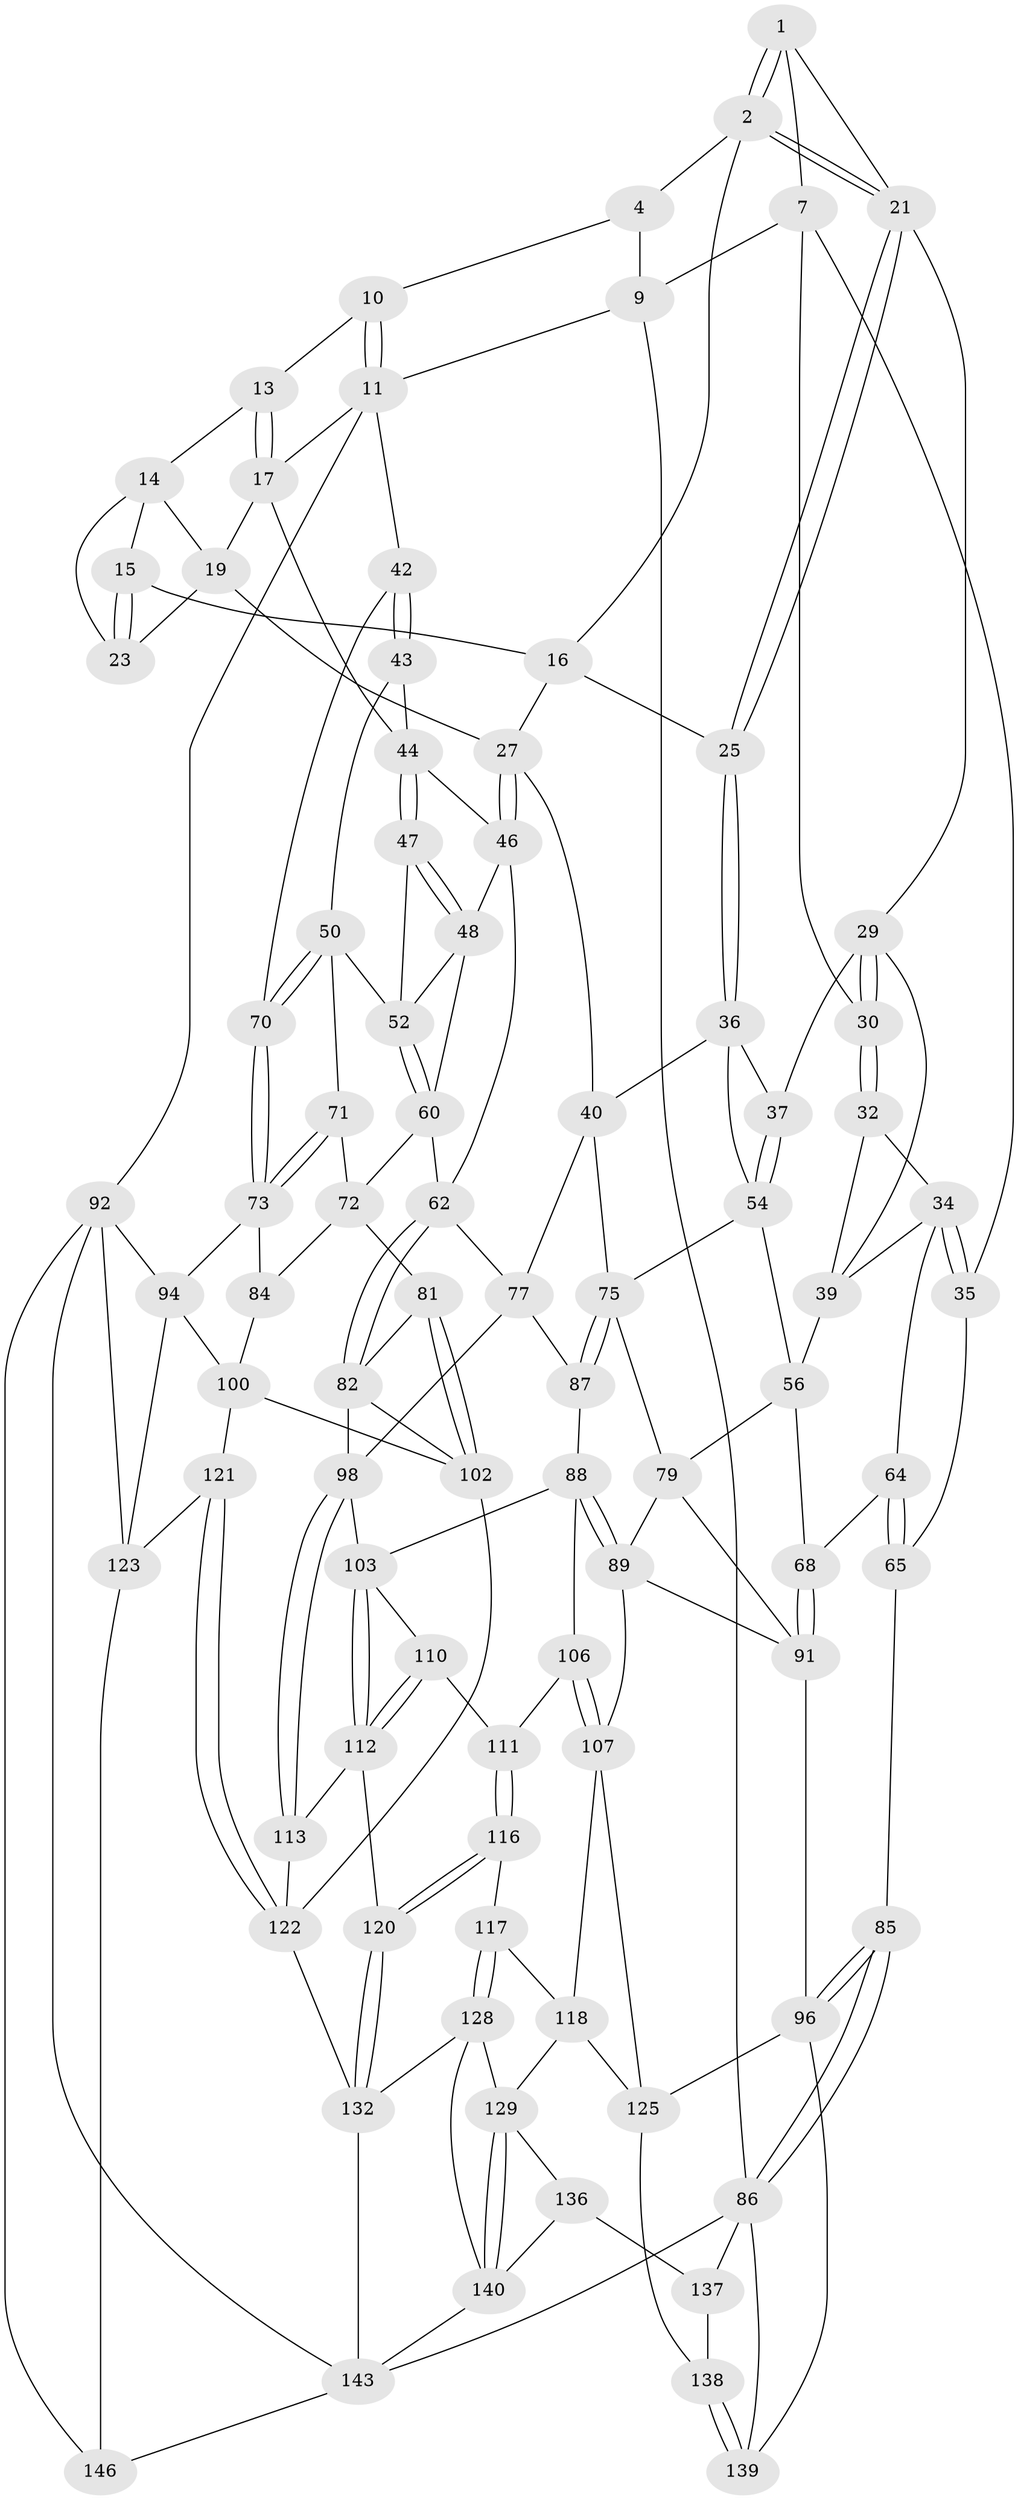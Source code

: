// Generated by graph-tools (version 1.1) at 2025/24/03/03/25 07:24:33]
// undirected, 88 vertices, 198 edges
graph export_dot {
graph [start="1"]
  node [color=gray90,style=filled];
  1 [pos="+0.15281938309465593+0",super="+6"];
  2 [pos="+0.30456182819216965+0.05949207222563712",super="+3"];
  4 [pos="+0.4406906725778516+0",super="+5"];
  7 [pos="+0.06082738728899948+0.10313720710323447",super="+8"];
  9 [pos="+0+0"];
  10 [pos="+0.6745947332207736+0"];
  11 [pos="+0.8832744634281433+0",super="+12"];
  13 [pos="+0.6046374709548122+0.07497428757274636"];
  14 [pos="+0.5823695540874261+0.09705762959781127",super="+20"];
  15 [pos="+0.5093154308942932+0.09854833355730556"];
  16 [pos="+0.4158119350217579+0.0331162195466347",super="+24"];
  17 [pos="+0.7316588616184952+0.15884288769046317",super="+18"];
  19 [pos="+0.6656340681276878+0.1586859006963794",super="+26"];
  21 [pos="+0.24283461060321018+0.10412522968335763",super="+22"];
  23 [pos="+0.5464831282643016+0.18430035739823467"];
  25 [pos="+0.32273282199045084+0.20432602477945327"];
  27 [pos="+0.5191784416459865+0.3187219927039462",super="+28"];
  29 [pos="+0.19441436242000096+0.19895471788648536",super="+38"];
  30 [pos="+0.16739023849707338+0.194488218248911",super="+31"];
  32 [pos="+0.09657090582305859+0.2069313430549347",super="+33"];
  34 [pos="+0+0.2720783365906038",super="+59"];
  35 [pos="+0+0.1819278817669558"];
  36 [pos="+0.2829059848017221+0.23904886355303764",super="+41"];
  37 [pos="+0.2468944692082638+0.24444214625289234"];
  39 [pos="+0.14004173484933574+0.313067242930269",super="+57"];
  40 [pos="+0.4015995589493588+0.35162406186668693",super="+74"];
  42 [pos="+1+0"];
  43 [pos="+0.8472600847012757+0.19688766295782184"];
  44 [pos="+0.7785473941881362+0.21059266452258618",super="+45"];
  46 [pos="+0.5804054506646208+0.35819450983687434",super="+49"];
  47 [pos="+0.7940887519053665+0.24985861137583906"];
  48 [pos="+0.7731747204421455+0.3330332953072738",super="+58"];
  50 [pos="+1+0.2785218059101473",super="+51"];
  52 [pos="+0.9324250612521192+0.32289171853655513",super="+53"];
  54 [pos="+0.26484637470693606+0.3628602107289867",super="+55"];
  56 [pos="+0.1518005762911063+0.36655229848606774",super="+67"];
  60 [pos="+0.8604042551754795+0.4045217549578627",super="+61"];
  62 [pos="+0.6345409408335178+0.4665394847649146",super="+63"];
  64 [pos="+0.05566815641142784+0.3275344472399137",super="+69"];
  65 [pos="+0+0.5119504481240094",super="+66"];
  68 [pos="+0.07690769898106811+0.5196940248031227"];
  70 [pos="+1+0.16395623318866037"];
  71 [pos="+0.9724142045623596+0.4786097121668243"];
  72 [pos="+0.8566488625964859+0.4589887440338989",super="+80"];
  73 [pos="+1+0.6186827236726149",super="+83"];
  75 [pos="+0.30278824773060914+0.5027877320449042",super="+76"];
  77 [pos="+0.5318792010118881+0.5683681392161601",super="+78"];
  79 [pos="+0.2617483699185294+0.5046340518243754",super="+90"];
  81 [pos="+0.7900235552936923+0.6201441521117472"];
  82 [pos="+0.7219313190526111+0.5740551588249083",super="+97"];
  84 [pos="+0.9017112734488811+0.5781492220085095"];
  85 [pos="+0+0.7915927396047423"];
  86 [pos="+0+1",super="+145"];
  87 [pos="+0.3514769207516758+0.5771843330619831"];
  88 [pos="+0.3486571658519959+0.589908077500614",super="+105"];
  89 [pos="+0.21478409950085187+0.6539130824608786",super="+108"];
  91 [pos="+0.08709047263901981+0.5406490106937503",super="+95"];
  92 [pos="+1+0.8196414693338395",super="+93"];
  94 [pos="+1+0.6614830172026096",super="+115"];
  96 [pos="+0+0.7899579892138718",super="+127"];
  98 [pos="+0.6072721730353413+0.7521054751535025",super="+99"];
  100 [pos="+0.8665364275765807+0.7117434982585673",super="+101"];
  102 [pos="+0.7948531055245399+0.6558641814756792",super="+109"];
  103 [pos="+0.4680068290886389+0.6548413577455536",super="+104"];
  106 [pos="+0.2888930228811096+0.6987397322158885"];
  107 [pos="+0.2157701030498549+0.7127084214181607",super="+119"];
  110 [pos="+0.4035225326506216+0.703259298515812"];
  111 [pos="+0.37905099179426205+0.7496570652302488"];
  112 [pos="+0.45350053129283696+0.7699029915365001",super="+114"];
  113 [pos="+0.5422590883916758+0.8004937079106244"];
  116 [pos="+0.38017103991794454+0.7582771015624926"];
  117 [pos="+0.31772522433009615+0.7960313399921463"];
  118 [pos="+0.26084776724831066+0.7621720537852046",super="+131"];
  120 [pos="+0.4437884878616583+0.8234567828992162"];
  121 [pos="+0.7620195711329185+0.9087730085955213"];
  122 [pos="+0.7277353211915549+0.8783054891918769",super="+134"];
  123 [pos="+0.8592643489499479+0.8957469263152175",super="+124"];
  125 [pos="+0.16084544630846626+0.802572656795647",super="+126"];
  128 [pos="+0.36087171465189216+0.8895393564199889",super="+133"];
  129 [pos="+0.30940224006326433+0.9072506021051462",super="+130"];
  132 [pos="+0.41848981478395103+0.866171452662448",super="+135"];
  136 [pos="+0.24092648041350653+0.9484643511017399",super="+141"];
  137 [pos="+0.15791113710918042+0.9335429462707842",super="+144"];
  138 [pos="+0.12958933841726714+0.9048648425956922"];
  139 [pos="+0.06794459825584301+0.9883614660968746"];
  140 [pos="+0.35338147209936793+1",super="+142"];
  143 [pos="+0.5212647100026896+1",super="+147"];
  146 [pos="+0.7892168613302688+1"];
  1 -- 2;
  1 -- 2;
  1 -- 7;
  1 -- 21;
  2 -- 21;
  2 -- 21;
  2 -- 16;
  2 -- 4;
  4 -- 10;
  4 -- 9;
  7 -- 9;
  7 -- 35;
  7 -- 30;
  9 -- 86;
  9 -- 11;
  10 -- 11;
  10 -- 11;
  10 -- 13;
  11 -- 17;
  11 -- 42;
  11 -- 92;
  13 -- 14;
  13 -- 17;
  13 -- 17;
  14 -- 15;
  14 -- 19;
  14 -- 23;
  15 -- 16;
  15 -- 23;
  15 -- 23;
  16 -- 25;
  16 -- 27;
  17 -- 19;
  17 -- 44;
  19 -- 27;
  19 -- 23;
  21 -- 25;
  21 -- 25;
  21 -- 29;
  25 -- 36;
  25 -- 36;
  27 -- 46;
  27 -- 46;
  27 -- 40;
  29 -- 30;
  29 -- 30;
  29 -- 37;
  29 -- 39;
  30 -- 32 [weight=2];
  30 -- 32;
  32 -- 34;
  32 -- 39;
  34 -- 35;
  34 -- 35;
  34 -- 64;
  34 -- 39;
  35 -- 65;
  36 -- 37;
  36 -- 40;
  36 -- 54;
  37 -- 54;
  37 -- 54;
  39 -- 56;
  40 -- 75;
  40 -- 77;
  42 -- 43;
  42 -- 43;
  42 -- 70;
  43 -- 44;
  43 -- 50;
  44 -- 47;
  44 -- 47;
  44 -- 46;
  46 -- 48;
  46 -- 62;
  47 -- 48;
  47 -- 48;
  47 -- 52;
  48 -- 60;
  48 -- 52;
  50 -- 70;
  50 -- 70;
  50 -- 52;
  50 -- 71;
  52 -- 60;
  52 -- 60;
  54 -- 56;
  54 -- 75;
  56 -- 68;
  56 -- 79;
  60 -- 72;
  60 -- 62;
  62 -- 82;
  62 -- 82;
  62 -- 77;
  64 -- 65 [weight=2];
  64 -- 65;
  64 -- 68;
  65 -- 85;
  68 -- 91;
  68 -- 91;
  70 -- 73;
  70 -- 73;
  71 -- 72;
  71 -- 73;
  71 -- 73;
  72 -- 81;
  72 -- 84;
  73 -- 84;
  73 -- 94;
  75 -- 87;
  75 -- 87;
  75 -- 79;
  77 -- 87;
  77 -- 98;
  79 -- 89;
  79 -- 91;
  81 -- 82;
  81 -- 102;
  81 -- 102;
  82 -- 102;
  82 -- 98;
  84 -- 100;
  85 -- 86;
  85 -- 86;
  85 -- 96;
  85 -- 96;
  86 -- 139;
  86 -- 137;
  86 -- 143;
  87 -- 88;
  88 -- 89;
  88 -- 89;
  88 -- 106;
  88 -- 103;
  89 -- 107;
  89 -- 91;
  91 -- 96;
  92 -- 146;
  92 -- 143;
  92 -- 123;
  92 -- 94;
  94 -- 123;
  94 -- 100;
  96 -- 139;
  96 -- 125;
  98 -- 113;
  98 -- 113;
  98 -- 103;
  100 -- 121;
  100 -- 102;
  102 -- 122;
  103 -- 112;
  103 -- 112;
  103 -- 110;
  106 -- 107;
  106 -- 107;
  106 -- 111;
  107 -- 125;
  107 -- 118;
  110 -- 111;
  110 -- 112;
  110 -- 112;
  111 -- 116;
  111 -- 116;
  112 -- 113;
  112 -- 120;
  113 -- 122;
  116 -- 117;
  116 -- 120;
  116 -- 120;
  117 -- 118;
  117 -- 128;
  117 -- 128;
  118 -- 125;
  118 -- 129;
  120 -- 132;
  120 -- 132;
  121 -- 122;
  121 -- 122;
  121 -- 123;
  122 -- 132;
  123 -- 146;
  125 -- 138;
  128 -- 129;
  128 -- 140;
  128 -- 132;
  129 -- 140;
  129 -- 140;
  129 -- 136;
  132 -- 143;
  136 -- 137 [weight=2];
  136 -- 140;
  137 -- 138;
  138 -- 139;
  138 -- 139;
  140 -- 143;
  143 -- 146;
}
